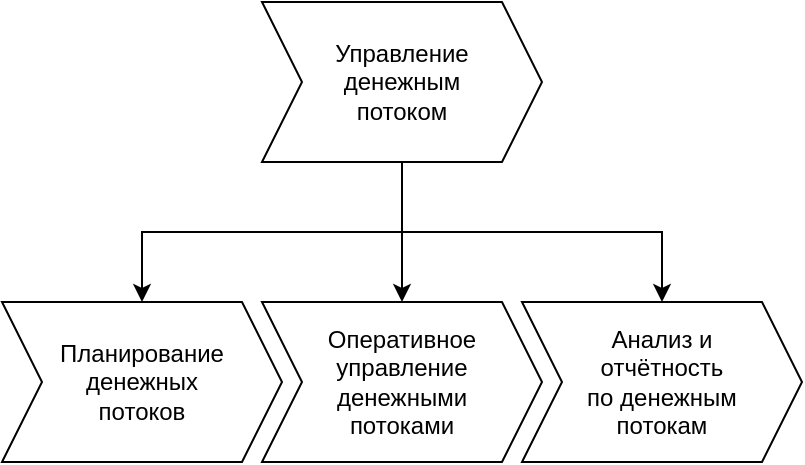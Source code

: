 <mxfile version="23.1.5" type="device" pages="4">
  <diagram id="U5NQg0pHp9Lb0m9CFwSB" name="Управление денежными потоками">
    <mxGraphModel dx="925" dy="661" grid="1" gridSize="10" guides="1" tooltips="1" connect="1" arrows="1" fold="1" page="0" pageScale="1" pageWidth="850" pageHeight="1100" math="0" shadow="0">
      <root>
        <mxCell id="0" />
        <mxCell id="1" parent="0" />
        <mxCell id="WYvx1m4azbfkMYWp8k0c-5" style="edgeStyle=orthogonalEdgeStyle;rounded=0;orthogonalLoop=1;jettySize=auto;html=1;exitX=0.5;exitY=1;exitDx=0;exitDy=0;entryX=0.5;entryY=0;entryDx=0;entryDy=0;" parent="1" source="WYvx1m4azbfkMYWp8k0c-1" target="WYvx1m4azbfkMYWp8k0c-2" edge="1">
          <mxGeometry relative="1" as="geometry" />
        </mxCell>
        <mxCell id="WYvx1m4azbfkMYWp8k0c-6" style="edgeStyle=orthogonalEdgeStyle;rounded=0;orthogonalLoop=1;jettySize=auto;html=1;exitX=0.5;exitY=1;exitDx=0;exitDy=0;entryX=0.5;entryY=0;entryDx=0;entryDy=0;" parent="1" source="WYvx1m4azbfkMYWp8k0c-1" target="WYvx1m4azbfkMYWp8k0c-3" edge="1">
          <mxGeometry relative="1" as="geometry" />
        </mxCell>
        <mxCell id="WYvx1m4azbfkMYWp8k0c-7" style="edgeStyle=orthogonalEdgeStyle;rounded=0;orthogonalLoop=1;jettySize=auto;html=1;exitX=0.5;exitY=1;exitDx=0;exitDy=0;entryX=0.5;entryY=0;entryDx=0;entryDy=0;" parent="1" source="WYvx1m4azbfkMYWp8k0c-1" target="WYvx1m4azbfkMYWp8k0c-4" edge="1">
          <mxGeometry relative="1" as="geometry" />
        </mxCell>
        <mxCell id="WYvx1m4azbfkMYWp8k0c-1" value="Управление &lt;br&gt;денежным &lt;br&gt;потоком" style="shape=step;perimeter=stepPerimeter;whiteSpace=wrap;html=1;fixedSize=1;" parent="1" vertex="1">
          <mxGeometry x="130" width="140" height="80" as="geometry" />
        </mxCell>
        <UserObject label="Планирование&lt;br&gt;денежных&lt;br&gt;потоков" link="data:page/id,kPlX3pjrRlCuvCoeR5Ol" id="WYvx1m4azbfkMYWp8k0c-2">
          <mxCell style="shape=step;perimeter=stepPerimeter;whiteSpace=wrap;html=1;fixedSize=1;" parent="1" vertex="1">
            <mxGeometry y="150" width="140" height="80" as="geometry" />
          </mxCell>
        </UserObject>
        <UserObject label="Оперативное&lt;br&gt;управление&lt;br&gt;денежными&lt;br&gt;потоками" link="data:page/id,_W0ZQQ17nRdvLO_Kqs41" id="WYvx1m4azbfkMYWp8k0c-3">
          <mxCell style="shape=step;perimeter=stepPerimeter;whiteSpace=wrap;html=1;fixedSize=1;" parent="1" vertex="1">
            <mxGeometry x="130" y="150" width="140" height="80" as="geometry" />
          </mxCell>
        </UserObject>
        <UserObject label="Анализ и&lt;br&gt;отчётность&lt;br&gt;по денежным&lt;br&gt;потокам" link="data:page/id,KGabS5OyaZ7AjOI9aqNX" id="WYvx1m4azbfkMYWp8k0c-4">
          <mxCell style="shape=step;perimeter=stepPerimeter;whiteSpace=wrap;html=1;fixedSize=1;" parent="1" vertex="1">
            <mxGeometry x="260" y="150" width="140" height="80" as="geometry" />
          </mxCell>
        </UserObject>
      </root>
    </mxGraphModel>
  </diagram>
  <diagram id="kPlX3pjrRlCuvCoeR5Ol" name="Планирование">
    <mxGraphModel dx="2121" dy="1744" grid="1" gridSize="10" guides="1" tooltips="1" connect="1" arrows="1" fold="1" page="0" pageScale="1" pageWidth="850" pageHeight="1100" math="0" shadow="0">
      <root>
        <mxCell id="0" />
        <mxCell id="1" parent="0" />
        <mxCell id="MZHuxitjf9Ifp_b7J1uV-26" style="edgeStyle=orthogonalEdgeStyle;rounded=0;orthogonalLoop=1;jettySize=auto;html=1;" edge="1" parent="1" source="g1sBTrqwbKoNGbTSE0g6-27" target="MZHuxitjf9Ifp_b7J1uV-25">
          <mxGeometry relative="1" as="geometry" />
        </mxCell>
        <mxCell id="g1sBTrqwbKoNGbTSE0g6-27" value="Потребность &lt;br&gt;в планировании денежного &lt;br&gt;потока" style="shape=hexagon;perimeter=hexagonPerimeter;whiteSpace=wrap;html=1;rounded=0;shadow=0;labelBackgroundColor=none;strokeWidth=1;fontFamily=Verdana;fontSize=12;align=center;fillColor=#ffcccc;strokeColor=#36393d;fontColor=#000000;" vertex="1" parent="1">
          <mxGeometry x="-50" y="-760" width="120" height="80" as="geometry" />
        </mxCell>
        <mxCell id="MZHuxitjf9Ifp_b7J1uV-30" style="edgeStyle=orthogonalEdgeStyle;rounded=0;orthogonalLoop=1;jettySize=auto;html=1;exitX=0.5;exitY=1;exitDx=0;exitDy=0;entryX=0.5;entryY=0;entryDx=0;entryDy=0;" edge="1" parent="1" source="MZHuxitjf9Ifp_b7J1uV-2" target="MZHuxitjf9Ifp_b7J1uV-28">
          <mxGeometry relative="1" as="geometry" />
        </mxCell>
        <mxCell id="MZHuxitjf9Ifp_b7J1uV-2" value="Анализ текущих денежных потоков" style="rounded=1;whiteSpace=wrap;html=1;shadow=0;labelBackgroundColor=none;strokeWidth=1;fontFamily=Verdana;fontSize=12;align=center;fillColor=#cdeb8b;strokeColor=#36393d;fontColor=#000000;" vertex="1" parent="1">
          <mxGeometry x="-30" y="-510" width="120" height="80" as="geometry" />
        </mxCell>
        <mxCell id="MZHuxitjf9Ifp_b7J1uV-33" style="edgeStyle=orthogonalEdgeStyle;rounded=0;orthogonalLoop=1;jettySize=auto;html=1;exitX=1;exitY=0.5;exitDx=0;exitDy=0;entryX=0;entryY=0.5;entryDx=0;entryDy=0;" edge="1" parent="1" source="MZHuxitjf9Ifp_b7J1uV-3" target="MZHuxitjf9Ifp_b7J1uV-4">
          <mxGeometry relative="1" as="geometry" />
        </mxCell>
        <mxCell id="MZHuxitjf9Ifp_b7J1uV-3" value="Прогнозирование денежных потоков" style="rounded=1;whiteSpace=wrap;html=1;shadow=0;labelBackgroundColor=none;strokeWidth=1;fontFamily=Verdana;fontSize=12;align=center;fillColor=#cdeb8b;strokeColor=#36393d;fontColor=#000000;" vertex="1" parent="1">
          <mxGeometry x="-370" y="-240" width="120" height="80" as="geometry" />
        </mxCell>
        <mxCell id="MZHuxitjf9Ifp_b7J1uV-34" style="edgeStyle=orthogonalEdgeStyle;rounded=0;orthogonalLoop=1;jettySize=auto;html=1;exitX=0.5;exitY=1;exitDx=0;exitDy=0;entryX=0.5;entryY=0;entryDx=0;entryDy=0;" edge="1" parent="1" source="MZHuxitjf9Ifp_b7J1uV-4" target="MZHuxitjf9Ifp_b7J1uV-5">
          <mxGeometry relative="1" as="geometry" />
        </mxCell>
        <mxCell id="MZHuxitjf9Ifp_b7J1uV-4" value="Определение целей планирования денежных потоков" style="rounded=1;whiteSpace=wrap;html=1;shadow=0;labelBackgroundColor=none;strokeWidth=1;fontFamily=Verdana;fontSize=12;align=center;fillColor=#cdeb8b;strokeColor=#36393d;fontColor=#000000;" vertex="1" parent="1">
          <mxGeometry x="-120" y="-240" width="120" height="80" as="geometry" />
        </mxCell>
        <mxCell id="MZHuxitjf9Ifp_b7J1uV-35" style="edgeStyle=orthogonalEdgeStyle;rounded=0;orthogonalLoop=1;jettySize=auto;html=1;exitX=-0.012;exitY=0.636;exitDx=0;exitDy=0;entryX=1;entryY=0.5;entryDx=0;entryDy=0;exitPerimeter=0;" edge="1" parent="1" source="MZHuxitjf9Ifp_b7J1uV-5" target="MZHuxitjf9Ifp_b7J1uV-6">
          <mxGeometry relative="1" as="geometry" />
        </mxCell>
        <mxCell id="MZHuxitjf9Ifp_b7J1uV-5" value="Разработка стратегии планирования денежных потоков" style="rounded=1;whiteSpace=wrap;html=1;shadow=0;labelBackgroundColor=none;strokeWidth=1;fontFamily=Verdana;fontSize=12;align=center;fillColor=#cdeb8b;strokeColor=#36393d;fontColor=#000000;" vertex="1" parent="1">
          <mxGeometry x="-120" y="-130" width="120" height="80" as="geometry" />
        </mxCell>
        <mxCell id="MZHuxitjf9Ifp_b7J1uV-36" style="edgeStyle=orthogonalEdgeStyle;rounded=0;orthogonalLoop=1;jettySize=auto;html=1;exitX=0.5;exitY=1;exitDx=0;exitDy=0;entryX=0.5;entryY=0;entryDx=0;entryDy=0;" edge="1" parent="1" source="MZHuxitjf9Ifp_b7J1uV-6" target="MZHuxitjf9Ifp_b7J1uV-7">
          <mxGeometry relative="1" as="geometry" />
        </mxCell>
        <mxCell id="MZHuxitjf9Ifp_b7J1uV-6" value="Составление плана денежных потоков" style="rounded=1;whiteSpace=wrap;html=1;shadow=0;labelBackgroundColor=none;strokeWidth=1;fontFamily=Verdana;fontSize=12;align=center;fillColor=#cdeb8b;strokeColor=#36393d;fontColor=#000000;" vertex="1" parent="1">
          <mxGeometry x="-390" y="-120" width="120" height="80" as="geometry" />
        </mxCell>
        <mxCell id="MZHuxitjf9Ifp_b7J1uV-58" style="edgeStyle=orthogonalEdgeStyle;rounded=0;orthogonalLoop=1;jettySize=auto;html=1;exitX=0;exitY=0.5;exitDx=0;exitDy=0;entryX=0.5;entryY=0;entryDx=0;entryDy=0;" edge="1" parent="1" source="MZHuxitjf9Ifp_b7J1uV-7" target="MZHuxitjf9Ifp_b7J1uV-57">
          <mxGeometry relative="1" as="geometry" />
        </mxCell>
        <mxCell id="MZHuxitjf9Ifp_b7J1uV-67" style="edgeStyle=orthogonalEdgeStyle;rounded=0;orthogonalLoop=1;jettySize=auto;html=1;exitX=0.5;exitY=1;exitDx=0;exitDy=0;entryX=0.5;entryY=0;entryDx=0;entryDy=0;" edge="1" parent="1" source="MZHuxitjf9Ifp_b7J1uV-7" target="MZHuxitjf9Ifp_b7J1uV-66">
          <mxGeometry relative="1" as="geometry" />
        </mxCell>
        <mxCell id="MZHuxitjf9Ifp_b7J1uV-7" value="Утверждение плана денежных потоков" style="rounded=1;whiteSpace=wrap;html=1;shadow=0;labelBackgroundColor=none;strokeWidth=1;fontFamily=Verdana;fontSize=12;align=center;fillColor=#cdeb8b;strokeColor=#36393d;fontColor=#000000;" vertex="1" parent="1">
          <mxGeometry x="-390" width="120" height="80" as="geometry" />
        </mxCell>
        <mxCell id="MZHuxitjf9Ifp_b7J1uV-14" value="" style="group;fontColor=default;" vertex="1" connectable="0" parent="1">
          <mxGeometry x="-390" y="330" width="140" height="90" as="geometry" />
        </mxCell>
        <mxCell id="MZHuxitjf9Ifp_b7J1uV-15" value="" style="shape=step;perimeter=stepPerimeter;whiteSpace=wrap;html=1;fixedSize=1;fontColor=default;" vertex="1" parent="MZHuxitjf9Ifp_b7J1uV-14">
          <mxGeometry x="20" y="10" width="120" height="80" as="geometry" />
        </mxCell>
        <mxCell id="MZHuxitjf9Ifp_b7J1uV-16" value="Начало реализации плана денежных потоков" style="rounded=0;whiteSpace=wrap;html=1;fontColor=default;" vertex="1" parent="MZHuxitjf9Ifp_b7J1uV-14">
          <mxGeometry width="120" height="80" as="geometry" />
        </mxCell>
        <mxCell id="MZHuxitjf9Ifp_b7J1uV-17" value="" style="group;fontColor=default;" vertex="1" connectable="0" parent="1">
          <mxGeometry x="-230" y="330" width="140" height="90" as="geometry" />
        </mxCell>
        <mxCell id="MZHuxitjf9Ifp_b7J1uV-18" value="" style="shape=step;perimeter=stepPerimeter;whiteSpace=wrap;html=1;fixedSize=1;fontColor=default;" vertex="1" parent="MZHuxitjf9Ifp_b7J1uV-17">
          <mxGeometry x="20" y="10" width="120" height="80" as="geometry" />
        </mxCell>
        <mxCell id="MZHuxitjf9Ifp_b7J1uV-19" value="Мониторинг реализации плана денежных потоков" style="rounded=0;whiteSpace=wrap;html=1;fontColor=default;" vertex="1" parent="MZHuxitjf9Ifp_b7J1uV-17">
          <mxGeometry width="120" height="80" as="geometry" />
        </mxCell>
        <mxCell id="MZHuxitjf9Ifp_b7J1uV-48" style="edgeStyle=orthogonalEdgeStyle;rounded=0;orthogonalLoop=1;jettySize=auto;html=1;exitX=0.5;exitY=1;exitDx=0;exitDy=0;entryX=1;entryY=0.5;entryDx=0;entryDy=0;" edge="1" parent="1" source="MZHuxitjf9Ifp_b7J1uV-20" target="MZHuxitjf9Ifp_b7J1uV-7">
          <mxGeometry relative="1" as="geometry" />
        </mxCell>
        <mxCell id="MZHuxitjf9Ifp_b7J1uV-20" value="Корректировка плана управления денежных потоков" style="rounded=1;whiteSpace=wrap;html=1;shadow=0;labelBackgroundColor=none;strokeWidth=1;fontFamily=Verdana;fontSize=12;align=center;fillColor=#cdeb8b;strokeColor=#36393d;fontColor=#000000;" vertex="1" parent="1">
          <mxGeometry x="99" y="-240" width="120" height="80" as="geometry" />
        </mxCell>
        <mxCell id="MZHuxitjf9Ifp_b7J1uV-54" style="edgeStyle=orthogonalEdgeStyle;rounded=0;orthogonalLoop=1;jettySize=auto;html=1;exitX=0.5;exitY=1;exitDx=0;exitDy=0;entryX=0.5;entryY=0;entryDx=0;entryDy=0;" edge="1" parent="1" source="MZHuxitjf9Ifp_b7J1uV-21" target="MZHuxitjf9Ifp_b7J1uV-22">
          <mxGeometry relative="1" as="geometry" />
        </mxCell>
        <mxCell id="MZHuxitjf9Ifp_b7J1uV-56" style="edgeStyle=orthogonalEdgeStyle;rounded=0;orthogonalLoop=1;jettySize=auto;html=1;exitX=1;exitY=0.5;exitDx=0;exitDy=0;entryX=0.5;entryY=0;entryDx=0;entryDy=0;" edge="1" parent="1" source="MZHuxitjf9Ifp_b7J1uV-21" target="MZHuxitjf9Ifp_b7J1uV-55">
          <mxGeometry relative="1" as="geometry" />
        </mxCell>
        <mxCell id="MZHuxitjf9Ifp_b7J1uV-21" value="Подготовка отчета о реализации плана управления денежных потоков" style="rounded=1;whiteSpace=wrap;html=1;shadow=0;labelBackgroundColor=none;strokeWidth=1;fontFamily=Verdana;fontSize=12;align=center;fillColor=#cdeb8b;strokeColor=#36393d;fontColor=#000000;" vertex="1" parent="1">
          <mxGeometry x="270" y="490" width="120" height="80" as="geometry" />
        </mxCell>
        <mxCell id="MZHuxitjf9Ifp_b7J1uV-22" value="Завершение планирования денежных&lt;br&gt;&amp;nbsp;потоков" style="shape=hexagon;perimeter=hexagonPerimeter;whiteSpace=wrap;html=1;rounded=0;shadow=0;labelBackgroundColor=none;strokeWidth=1;fontFamily=Verdana;fontSize=12;align=center;fillColor=#ffcccc;strokeColor=#36393d;fontColor=#000000;" vertex="1" parent="1">
          <mxGeometry x="-370" y="660" width="120" height="80" as="geometry" />
        </mxCell>
        <mxCell id="MZHuxitjf9Ifp_b7J1uV-23" value="" style="group;fontColor=default;" vertex="1" connectable="0" parent="1">
          <mxGeometry x="-50" y="-640" width="140" height="90" as="geometry" />
        </mxCell>
        <mxCell id="MZHuxitjf9Ifp_b7J1uV-24" value="" style="shape=step;perimeter=stepPerimeter;whiteSpace=wrap;html=1;fixedSize=1;fontColor=default;" vertex="1" parent="MZHuxitjf9Ifp_b7J1uV-23">
          <mxGeometry x="20" y="10" width="120" height="80" as="geometry" />
        </mxCell>
        <mxCell id="MZHuxitjf9Ifp_b7J1uV-25" value="Сбор данных о текущих денежных потоках" style="rounded=0;whiteSpace=wrap;html=1;fontColor=default;" vertex="1" parent="MZHuxitjf9Ifp_b7J1uV-23">
          <mxGeometry width="120" height="80" as="geometry" />
        </mxCell>
        <mxCell id="MZHuxitjf9Ifp_b7J1uV-27" style="edgeStyle=orthogonalEdgeStyle;rounded=0;orthogonalLoop=1;jettySize=auto;html=1;entryX=0.5;entryY=0;entryDx=0;entryDy=0;exitX=0.5;exitY=1;exitDx=0;exitDy=0;" edge="1" parent="1" source="MZHuxitjf9Ifp_b7J1uV-24" target="MZHuxitjf9Ifp_b7J1uV-2">
          <mxGeometry relative="1" as="geometry" />
        </mxCell>
        <mxCell id="MZHuxitjf9Ifp_b7J1uV-60" style="edgeStyle=orthogonalEdgeStyle;rounded=0;orthogonalLoop=1;jettySize=auto;html=1;exitX=1;exitY=0.5;exitDx=0;exitDy=0;entryX=0.5;entryY=0;entryDx=0;entryDy=0;" edge="1" parent="1" source="MZHuxitjf9Ifp_b7J1uV-28" target="MZHuxitjf9Ifp_b7J1uV-59">
          <mxGeometry relative="1" as="geometry" />
        </mxCell>
        <mxCell id="MZHuxitjf9Ifp_b7J1uV-63" style="edgeStyle=orthogonalEdgeStyle;rounded=0;orthogonalLoop=1;jettySize=auto;html=1;exitX=0;exitY=0.5;exitDx=0;exitDy=0;entryX=0.5;entryY=0;entryDx=0;entryDy=0;" edge="1" parent="1" source="MZHuxitjf9Ifp_b7J1uV-28" target="MZHuxitjf9Ifp_b7J1uV-62">
          <mxGeometry relative="1" as="geometry" />
        </mxCell>
        <mxCell id="MZHuxitjf9Ifp_b7J1uV-28" value="OR" style="ellipse;whiteSpace=wrap;html=1;rounded=1;shadow=0;labelBackgroundColor=none;strokeWidth=1;fontFamily=Verdana;fontSize=12;align=center;fillColor=#eeeeee;strokeColor=#36393d;fontColor=#000000;" vertex="1" parent="1">
          <mxGeometry x="10" y="-400" width="40" height="40" as="geometry" />
        </mxCell>
        <mxCell id="MZHuxitjf9Ifp_b7J1uV-39" style="edgeStyle=orthogonalEdgeStyle;rounded=0;orthogonalLoop=1;jettySize=auto;html=1;exitX=0.5;exitY=1;exitDx=0;exitDy=0;entryX=0.5;entryY=0;entryDx=0;entryDy=0;" edge="1" parent="1" source="MZHuxitjf9Ifp_b7J1uV-37" target="MZHuxitjf9Ifp_b7J1uV-16">
          <mxGeometry relative="1" as="geometry" />
        </mxCell>
        <mxCell id="MZHuxitjf9Ifp_b7J1uV-40" style="edgeStyle=orthogonalEdgeStyle;rounded=0;orthogonalLoop=1;jettySize=auto;html=1;exitX=0.5;exitY=1;exitDx=0;exitDy=0;entryX=0.5;entryY=0;entryDx=0;entryDy=0;" edge="1" parent="1" source="MZHuxitjf9Ifp_b7J1uV-37" target="MZHuxitjf9Ifp_b7J1uV-19">
          <mxGeometry relative="1" as="geometry" />
        </mxCell>
        <mxCell id="MZHuxitjf9Ifp_b7J1uV-37" value="OR" style="ellipse;whiteSpace=wrap;html=1;rounded=1;shadow=0;labelBackgroundColor=none;strokeWidth=1;fontFamily=Verdana;fontSize=12;align=center;fillColor=#eeeeee;strokeColor=#36393d;fontColor=#000000;" vertex="1" parent="1">
          <mxGeometry x="-350" y="220" width="40" height="40" as="geometry" />
        </mxCell>
        <mxCell id="MZHuxitjf9Ifp_b7J1uV-45" style="edgeStyle=orthogonalEdgeStyle;rounded=0;orthogonalLoop=1;jettySize=auto;html=1;exitX=1;exitY=0.5;exitDx=0;exitDy=0;entryX=0;entryY=0.5;entryDx=0;entryDy=0;" edge="1" parent="1" source="MZHuxitjf9Ifp_b7J1uV-42" target="MZHuxitjf9Ifp_b7J1uV-44">
          <mxGeometry relative="1" as="geometry" />
        </mxCell>
        <mxCell id="MZHuxitjf9Ifp_b7J1uV-42" value="Анализ отклонений от плана денежных потоков" style="rounded=1;whiteSpace=wrap;html=1;shadow=0;labelBackgroundColor=none;strokeWidth=1;fontFamily=Verdana;fontSize=12;align=center;fillColor=#cdeb8b;strokeColor=#36393d;fontColor=#000000;" vertex="1" parent="1">
          <mxGeometry x="120" y="340" width="120" height="80" as="geometry" />
        </mxCell>
        <mxCell id="MZHuxitjf9Ifp_b7J1uV-43" style="edgeStyle=orthogonalEdgeStyle;rounded=0;orthogonalLoop=1;jettySize=auto;html=1;exitX=1;exitY=0.5;exitDx=0;exitDy=0;entryX=0;entryY=0.5;entryDx=0;entryDy=0;" edge="1" parent="1" source="MZHuxitjf9Ifp_b7J1uV-18" target="MZHuxitjf9Ifp_b7J1uV-42">
          <mxGeometry relative="1" as="geometry" />
        </mxCell>
        <mxCell id="MZHuxitjf9Ifp_b7J1uV-47" style="edgeStyle=orthogonalEdgeStyle;rounded=0;orthogonalLoop=1;jettySize=auto;html=1;exitX=0.5;exitY=1;exitDx=0;exitDy=0;entryX=0.5;entryY=0;entryDx=0;entryDy=0;" edge="1" parent="1" source="MZHuxitjf9Ifp_b7J1uV-44" target="MZHuxitjf9Ifp_b7J1uV-21">
          <mxGeometry relative="1" as="geometry" />
        </mxCell>
        <mxCell id="MZHuxitjf9Ifp_b7J1uV-65" style="edgeStyle=orthogonalEdgeStyle;rounded=0;orthogonalLoop=1;jettySize=auto;html=1;exitX=1;exitY=0.5;exitDx=0;exitDy=0;entryX=1;entryY=0.5;entryDx=0;entryDy=0;" edge="1" parent="1" source="MZHuxitjf9Ifp_b7J1uV-44" target="MZHuxitjf9Ifp_b7J1uV-20">
          <mxGeometry relative="1" as="geometry" />
        </mxCell>
        <mxCell id="MZHuxitjf9Ifp_b7J1uV-44" value="OR" style="ellipse;whiteSpace=wrap;html=1;rounded=1;shadow=0;labelBackgroundColor=none;strokeWidth=1;fontFamily=Verdana;fontSize=12;align=center;fillColor=#eeeeee;strokeColor=#36393d;fontColor=#000000;" vertex="1" parent="1">
          <mxGeometry x="310" y="360" width="40" height="40" as="geometry" />
        </mxCell>
        <mxCell id="MZHuxitjf9Ifp_b7J1uV-53" style="edgeStyle=orthogonalEdgeStyle;rounded=0;orthogonalLoop=1;jettySize=auto;html=1;exitX=0.5;exitY=1;exitDx=0;exitDy=0;entryX=0.5;entryY=0;entryDx=0;entryDy=0;" edge="1" parent="1" source="MZHuxitjf9Ifp_b7J1uV-15" target="MZHuxitjf9Ifp_b7J1uV-22">
          <mxGeometry relative="1" as="geometry" />
        </mxCell>
        <mxCell id="MZHuxitjf9Ifp_b7J1uV-55" value="Отчёт о реализации плана управления денежных потоков" style="shape=document;whiteSpace=wrap;html=1;boundedLbl=1;fillColor=#cce5ff;strokeColor=#36393d;fontColor=#000000;" vertex="1" parent="1">
          <mxGeometry x="380" y="590" width="120" height="80" as="geometry" />
        </mxCell>
        <mxCell id="MZHuxitjf9Ifp_b7J1uV-57" value="План управления денежными потоками" style="shape=document;whiteSpace=wrap;html=1;boundedLbl=1;fillColor=#cce5ff;strokeColor=#36393d;fontColor=#000000;" vertex="1" parent="1">
          <mxGeometry x="-550" y="150" width="120" height="80" as="geometry" />
        </mxCell>
        <mxCell id="MZHuxitjf9Ifp_b7J1uV-61" style="edgeStyle=orthogonalEdgeStyle;rounded=0;orthogonalLoop=1;jettySize=auto;html=1;exitX=0.5;exitY=1;exitDx=0;exitDy=0;entryX=0.5;entryY=0;entryDx=0;entryDy=0;" edge="1" parent="1" source="MZHuxitjf9Ifp_b7J1uV-59" target="MZHuxitjf9Ifp_b7J1uV-20">
          <mxGeometry relative="1" as="geometry" />
        </mxCell>
        <mxCell id="MZHuxitjf9Ifp_b7J1uV-59" value="План управления денежными потоками существует" style="shape=hexagon;perimeter=hexagonPerimeter;whiteSpace=wrap;html=1;rounded=0;shadow=0;labelBackgroundColor=none;strokeWidth=1;fontFamily=Verdana;fontSize=12;align=center;fillColor=#ffcccc;strokeColor=#36393d;fontColor=#000000;" vertex="1" parent="1">
          <mxGeometry x="100" y="-360" width="120" height="80" as="geometry" />
        </mxCell>
        <mxCell id="MZHuxitjf9Ifp_b7J1uV-64" style="edgeStyle=orthogonalEdgeStyle;rounded=0;orthogonalLoop=1;jettySize=auto;html=1;exitX=0.5;exitY=1;exitDx=0;exitDy=0;entryX=0.5;entryY=0;entryDx=0;entryDy=0;" edge="1" parent="1" source="MZHuxitjf9Ifp_b7J1uV-62" target="MZHuxitjf9Ifp_b7J1uV-3">
          <mxGeometry relative="1" as="geometry" />
        </mxCell>
        <mxCell id="MZHuxitjf9Ifp_b7J1uV-62" value="Необходимость создания плана управления денежными потоками" style="shape=hexagon;perimeter=hexagonPerimeter;whiteSpace=wrap;html=1;rounded=0;shadow=0;labelBackgroundColor=none;strokeWidth=1;fontFamily=Verdana;fontSize=12;align=center;fillColor=#ffcccc;strokeColor=#36393d;fontColor=#000000;" vertex="1" parent="1">
          <mxGeometry x="-370" y="-360" width="120" height="80" as="geometry" />
        </mxCell>
        <mxCell id="MZHuxitjf9Ifp_b7J1uV-68" style="edgeStyle=orthogonalEdgeStyle;rounded=0;orthogonalLoop=1;jettySize=auto;html=1;exitX=0.5;exitY=1;exitDx=0;exitDy=0;entryX=0.5;entryY=0;entryDx=0;entryDy=0;" edge="1" parent="1" source="MZHuxitjf9Ifp_b7J1uV-66" target="MZHuxitjf9Ifp_b7J1uV-37">
          <mxGeometry relative="1" as="geometry" />
        </mxCell>
        <mxCell id="MZHuxitjf9Ifp_b7J1uV-70" style="edgeStyle=orthogonalEdgeStyle;rounded=0;orthogonalLoop=1;jettySize=auto;html=1;exitX=1;exitY=0.5;exitDx=0;exitDy=0;entryX=0.5;entryY=0;entryDx=0;entryDy=0;" edge="1" parent="1" source="MZHuxitjf9Ifp_b7J1uV-66" target="MZHuxitjf9Ifp_b7J1uV-69">
          <mxGeometry relative="1" as="geometry" />
        </mxCell>
        <mxCell id="MZHuxitjf9Ifp_b7J1uV-66" value="Разработка стратегии управления рисками" style="rounded=1;whiteSpace=wrap;html=1;shadow=0;labelBackgroundColor=none;strokeWidth=1;fontFamily=Verdana;fontSize=12;align=center;fillColor=#cdeb8b;strokeColor=#36393d;fontColor=#000000;" vertex="1" parent="1">
          <mxGeometry x="-390" y="110" width="120" height="80" as="geometry" />
        </mxCell>
        <mxCell id="MZHuxitjf9Ifp_b7J1uV-69" value="Отчёт о рисках" style="shape=document;whiteSpace=wrap;html=1;boundedLbl=1;fillColor=#cce5ff;strokeColor=#36393d;fontColor=#000000;" vertex="1" parent="1">
          <mxGeometry x="-70" y="230" width="120" height="80" as="geometry" />
        </mxCell>
        <mxCell id="b4YXR4SizC19YszyfWb6-2" style="edgeStyle=orthogonalEdgeStyle;rounded=0;orthogonalLoop=1;jettySize=auto;html=1;exitX=0;exitY=0.5;exitDx=0;exitDy=0;entryX=1;entryY=0.5;entryDx=0;entryDy=0;" edge="1" parent="1" source="b4YXR4SizC19YszyfWb6-1" target="MZHuxitjf9Ifp_b7J1uV-2">
          <mxGeometry relative="1" as="geometry" />
        </mxCell>
        <mxCell id="b4YXR4SizC19YszyfWb6-1" value="Команда аналитиков" style="ellipse;whiteSpace=wrap;html=1;fillColor=#ffff88;strokeColor=#36393d;fontColor=#000000;" vertex="1" parent="1">
          <mxGeometry x="150" y="-510" width="120" height="80" as="geometry" />
        </mxCell>
        <mxCell id="b4YXR4SizC19YszyfWb6-4" style="edgeStyle=orthogonalEdgeStyle;rounded=0;orthogonalLoop=1;jettySize=auto;html=1;exitX=1;exitY=0.5;exitDx=0;exitDy=0;entryX=0;entryY=0.5;entryDx=0;entryDy=0;" edge="1" parent="1" source="b4YXR4SizC19YszyfWb6-3" target="MZHuxitjf9Ifp_b7J1uV-3">
          <mxGeometry relative="1" as="geometry" />
        </mxCell>
        <mxCell id="b4YXR4SizC19YszyfWb6-3" value="Команда аналитиков" style="ellipse;whiteSpace=wrap;html=1;fillColor=#ffff88;strokeColor=#36393d;fontColor=#000000;" vertex="1" parent="1">
          <mxGeometry x="-600" y="-240" width="120" height="80" as="geometry" />
        </mxCell>
        <mxCell id="b4YXR4SizC19YszyfWb6-6" style="edgeStyle=orthogonalEdgeStyle;rounded=0;orthogonalLoop=1;jettySize=auto;html=1;exitX=0.5;exitY=1;exitDx=0;exitDy=0;entryX=0.5;entryY=0;entryDx=0;entryDy=0;" edge="1" parent="1" source="b4YXR4SizC19YszyfWb6-5" target="MZHuxitjf9Ifp_b7J1uV-4">
          <mxGeometry relative="1" as="geometry" />
        </mxCell>
        <mxCell id="b4YXR4SizC19YszyfWb6-5" value="Финансовый директор" style="rounded=0;whiteSpace=wrap;html=1;fillColor=#ffff88;strokeColor=#36393d;fontColor=#000000;" vertex="1" parent="1">
          <mxGeometry x="-120" y="-350" width="120" height="80" as="geometry" />
        </mxCell>
        <mxCell id="b4YXR4SizC19YszyfWb6-8" style="edgeStyle=orthogonalEdgeStyle;rounded=0;orthogonalLoop=1;jettySize=auto;html=1;exitX=1;exitY=0.5;exitDx=0;exitDy=0;entryX=0;entryY=0.5;entryDx=0;entryDy=0;" edge="1" parent="1" source="b4YXR4SizC19YszyfWb6-7" target="MZHuxitjf9Ifp_b7J1uV-6">
          <mxGeometry relative="1" as="geometry" />
        </mxCell>
        <mxCell id="b4YXR4SizC19YszyfWb6-9" style="edgeStyle=orthogonalEdgeStyle;rounded=0;orthogonalLoop=1;jettySize=auto;html=1;exitX=1;exitY=0.5;exitDx=0;exitDy=0;entryX=0;entryY=0.25;entryDx=0;entryDy=0;" edge="1" parent="1" source="b4YXR4SizC19YszyfWb6-7" target="MZHuxitjf9Ifp_b7J1uV-5">
          <mxGeometry relative="1" as="geometry">
            <Array as="points">
              <mxPoint x="-540" y="-140" />
              <mxPoint x="-120" y="-140" />
            </Array>
          </mxGeometry>
        </mxCell>
        <mxCell id="b4YXR4SizC19YszyfWb6-7" value="Менеджер по финансовому планированию" style="rounded=0;whiteSpace=wrap;html=1;fillColor=#ffff88;strokeColor=#36393d;fontColor=#000000;" vertex="1" parent="1">
          <mxGeometry x="-660" y="-130" width="120" height="80" as="geometry" />
        </mxCell>
        <mxCell id="b4YXR4SizC19YszyfWb6-11" style="edgeStyle=orthogonalEdgeStyle;rounded=0;orthogonalLoop=1;jettySize=auto;html=1;entryX=1;entryY=0.25;entryDx=0;entryDy=0;" edge="1" parent="1" source="b4YXR4SizC19YszyfWb6-10" target="MZHuxitjf9Ifp_b7J1uV-20">
          <mxGeometry relative="1" as="geometry" />
        </mxCell>
        <mxCell id="b4YXR4SizC19YszyfWb6-10" value="Менеджер по финансовому планированию" style="rounded=0;whiteSpace=wrap;html=1;fillColor=#ffff88;strokeColor=#36393d;fontColor=#000000;" vertex="1" parent="1">
          <mxGeometry x="310" y="-340" width="120" height="80" as="geometry" />
        </mxCell>
        <mxCell id="b4YXR4SizC19YszyfWb6-13" style="edgeStyle=orthogonalEdgeStyle;rounded=0;orthogonalLoop=1;jettySize=auto;html=1;exitX=1;exitY=0.5;exitDx=0;exitDy=0;entryX=0;entryY=0.25;entryDx=0;entryDy=0;" edge="1" parent="1" source="b4YXR4SizC19YszyfWb6-12" target="MZHuxitjf9Ifp_b7J1uV-7">
          <mxGeometry relative="1" as="geometry" />
        </mxCell>
        <mxCell id="b4YXR4SizC19YszyfWb6-12" value="Финансовый директор" style="rounded=0;whiteSpace=wrap;html=1;fillColor=#ffff88;strokeColor=#36393d;fontColor=#000000;" vertex="1" parent="1">
          <mxGeometry x="-740" y="20" width="120" height="80" as="geometry" />
        </mxCell>
        <mxCell id="b4YXR4SizC19YszyfWb6-15" style="edgeStyle=orthogonalEdgeStyle;rounded=0;orthogonalLoop=1;jettySize=auto;html=1;exitX=0;exitY=0.5;exitDx=0;exitDy=0;entryX=1;entryY=0.25;entryDx=0;entryDy=0;" edge="1" parent="1" source="b4YXR4SizC19YszyfWb6-14" target="MZHuxitjf9Ifp_b7J1uV-66">
          <mxGeometry relative="1" as="geometry" />
        </mxCell>
        <mxCell id="b4YXR4SizC19YszyfWb6-14" value="Менеджер по управлению рисками" style="rounded=0;whiteSpace=wrap;html=1;fillColor=#ffff88;strokeColor=#36393d;fontColor=#000000;" vertex="1" parent="1">
          <mxGeometry x="50" y="80" width="120" height="80" as="geometry" />
        </mxCell>
        <mxCell id="b4YXR4SizC19YszyfWb6-17" style="edgeStyle=orthogonalEdgeStyle;rounded=0;orthogonalLoop=1;jettySize=auto;html=1;exitX=0.5;exitY=1;exitDx=0;exitDy=0;entryX=0.5;entryY=0;entryDx=0;entryDy=0;" edge="1" parent="1" source="b4YXR4SizC19YszyfWb6-16" target="MZHuxitjf9Ifp_b7J1uV-42">
          <mxGeometry relative="1" as="geometry" />
        </mxCell>
        <mxCell id="b4YXR4SizC19YszyfWb6-16" value="команда аналитиков" style="ellipse;whiteSpace=wrap;html=1;fillColor=#ffff88;strokeColor=#36393d;fontColor=#000000;" vertex="1" parent="1">
          <mxGeometry x="150" y="210" width="120" height="80" as="geometry" />
        </mxCell>
        <mxCell id="b4YXR4SizC19YszyfWb6-19" style="edgeStyle=orthogonalEdgeStyle;rounded=0;orthogonalLoop=1;jettySize=auto;html=1;exitX=1;exitY=0.5;exitDx=0;exitDy=0;entryX=0;entryY=0.5;entryDx=0;entryDy=0;" edge="1" parent="1" source="b4YXR4SizC19YszyfWb6-18" target="MZHuxitjf9Ifp_b7J1uV-21">
          <mxGeometry relative="1" as="geometry" />
        </mxCell>
        <mxCell id="b4YXR4SizC19YszyfWb6-18" value="Менеджер по финансовому планированию" style="rounded=0;whiteSpace=wrap;html=1;fillColor=#ffff88;strokeColor=#36393d;fontColor=#000000;" vertex="1" parent="1">
          <mxGeometry x="70" y="490" width="120" height="80" as="geometry" />
        </mxCell>
      </root>
    </mxGraphModel>
  </diagram>
  <diagram id="_W0ZQQ17nRdvLO_Kqs41" name="Оперативное управление">
    <mxGraphModel dx="2033" dy="1281" grid="1" gridSize="10" guides="1" tooltips="1" connect="1" arrows="1" fold="1" page="0" pageScale="1" pageWidth="850" pageHeight="1100" math="0" shadow="0">
      <root>
        <mxCell id="0" />
        <mxCell id="1" parent="0" />
        <mxCell id="puShdfuc8JuwCyDi59Hq-22" style="edgeStyle=orthogonalEdgeStyle;rounded=0;orthogonalLoop=1;jettySize=auto;html=1;exitX=0.5;exitY=1;exitDx=0;exitDy=0;entryX=0.5;entryY=0;entryDx=0;entryDy=0;" edge="1" parent="1" source="puShdfuc8JuwCyDi59Hq-1" target="puShdfuc8JuwCyDi59Hq-2">
          <mxGeometry relative="1" as="geometry" />
        </mxCell>
        <mxCell id="puShdfuc8JuwCyDi59Hq-1" value="Поступление денежных &lt;br&gt;средств" style="shape=hexagon;perimeter=hexagonPerimeter;whiteSpace=wrap;html=1;rounded=0;shadow=0;labelBackgroundColor=none;strokeWidth=1;fontFamily=Verdana;fontSize=12;align=center;fillColor=#ffcccc;strokeColor=#36393d;fontColor=#000000;" vertex="1" parent="1">
          <mxGeometry x="-130" y="-280" width="120" height="80" as="geometry" />
        </mxCell>
        <mxCell id="puShdfuc8JuwCyDi59Hq-23" style="edgeStyle=orthogonalEdgeStyle;rounded=0;orthogonalLoop=1;jettySize=auto;html=1;exitX=0.5;exitY=1;exitDx=0;exitDy=0;entryX=0.5;entryY=0;entryDx=0;entryDy=0;" edge="1" parent="1" source="puShdfuc8JuwCyDi59Hq-2" target="puShdfuc8JuwCyDi59Hq-3">
          <mxGeometry relative="1" as="geometry" />
        </mxCell>
        <mxCell id="puShdfuc8JuwCyDi59Hq-2" value="Регистрация денежных &lt;br&gt;средств" style="rounded=1;whiteSpace=wrap;html=1;shadow=0;labelBackgroundColor=none;strokeWidth=1;fontFamily=Verdana;fontSize=12;align=center;fillColor=#cdeb8b;strokeColor=#36393d;fontColor=#000000;" vertex="1" parent="1">
          <mxGeometry x="-130" y="-170" width="120" height="80" as="geometry" />
        </mxCell>
        <mxCell id="6WXHteFibOSGYxA2aJZ7-3" style="edgeStyle=orthogonalEdgeStyle;rounded=0;orthogonalLoop=1;jettySize=auto;html=1;exitX=0.5;exitY=1;exitDx=0;exitDy=0;entryX=0.5;entryY=0;entryDx=0;entryDy=0;" edge="1" parent="1" source="puShdfuc8JuwCyDi59Hq-3" target="6WXHteFibOSGYxA2aJZ7-2">
          <mxGeometry relative="1" as="geometry" />
        </mxCell>
        <mxCell id="puShdfuc8JuwCyDi59Hq-3" value="Проверка соответствия поступивших денежных средств плану" style="rounded=1;whiteSpace=wrap;html=1;shadow=0;labelBackgroundColor=none;strokeWidth=1;fontFamily=Verdana;fontSize=12;align=center;fillColor=#cdeb8b;strokeColor=#36393d;fontColor=#000000;" vertex="1" parent="1">
          <mxGeometry x="-130" y="-30" width="120" height="80" as="geometry" />
        </mxCell>
        <mxCell id="6WXHteFibOSGYxA2aJZ7-6" style="edgeStyle=orthogonalEdgeStyle;rounded=0;orthogonalLoop=1;jettySize=auto;html=1;exitX=0.5;exitY=1;exitDx=0;exitDy=0;entryX=0.5;entryY=0;entryDx=0;entryDy=0;" edge="1" parent="1" source="puShdfuc8JuwCyDi59Hq-4" target="puShdfuc8JuwCyDi59Hq-5">
          <mxGeometry relative="1" as="geometry" />
        </mxCell>
        <mxCell id="puShdfuc8JuwCyDi59Hq-4" value="Распределение денежных средств по направлениям" style="rounded=1;whiteSpace=wrap;html=1;shadow=0;labelBackgroundColor=none;strokeWidth=1;fontFamily=Verdana;fontSize=12;align=center;fillColor=#cdeb8b;strokeColor=#36393d;fontColor=#000000;" vertex="1" parent="1">
          <mxGeometry x="-270" y="170" width="120" height="80" as="geometry" />
        </mxCell>
        <mxCell id="6WXHteFibOSGYxA2aJZ7-7" style="edgeStyle=orthogonalEdgeStyle;rounded=0;orthogonalLoop=1;jettySize=auto;html=1;exitX=0.5;exitY=1;exitDx=0;exitDy=0;entryX=0.5;entryY=0;entryDx=0;entryDy=0;" edge="1" parent="1" source="puShdfuc8JuwCyDi59Hq-5" target="puShdfuc8JuwCyDi59Hq-6">
          <mxGeometry relative="1" as="geometry" />
        </mxCell>
        <mxCell id="puShdfuc8JuwCyDi59Hq-5" value="Формирование заявок на выделение денежных средств" style="rounded=1;whiteSpace=wrap;html=1;shadow=0;labelBackgroundColor=none;strokeWidth=1;fontFamily=Verdana;fontSize=12;align=center;fillColor=#cdeb8b;strokeColor=#36393d;fontColor=#000000;" vertex="1" parent="1">
          <mxGeometry x="-270" y="280" width="120" height="80" as="geometry" />
        </mxCell>
        <mxCell id="6WXHteFibOSGYxA2aJZ7-11" style="edgeStyle=orthogonalEdgeStyle;rounded=0;orthogonalLoop=1;jettySize=auto;html=1;exitX=0.5;exitY=1;exitDx=0;exitDy=0;entryX=0.5;entryY=0;entryDx=0;entryDy=0;" edge="1" parent="1" source="puShdfuc8JuwCyDi59Hq-6" target="puShdfuc8JuwCyDi59Hq-7">
          <mxGeometry relative="1" as="geometry" />
        </mxCell>
        <mxCell id="6WXHteFibOSGYxA2aJZ7-27" style="edgeStyle=orthogonalEdgeStyle;rounded=0;orthogonalLoop=1;jettySize=auto;html=1;exitX=0;exitY=0.5;exitDx=0;exitDy=0;entryX=1;entryY=0.5;entryDx=0;entryDy=0;" edge="1" parent="1" source="puShdfuc8JuwCyDi59Hq-6" target="6WXHteFibOSGYxA2aJZ7-8">
          <mxGeometry relative="1" as="geometry" />
        </mxCell>
        <mxCell id="puShdfuc8JuwCyDi59Hq-6" value="Утверждение заявок на выделение денежных средств" style="rounded=1;whiteSpace=wrap;html=1;shadow=0;labelBackgroundColor=none;strokeWidth=1;fontFamily=Verdana;fontSize=12;align=center;fillColor=#cdeb8b;strokeColor=#36393d;fontColor=#000000;" vertex="1" parent="1">
          <mxGeometry x="-270" y="400" width="120" height="80" as="geometry" />
        </mxCell>
        <mxCell id="6WXHteFibOSGYxA2aJZ7-13" style="edgeStyle=orthogonalEdgeStyle;rounded=0;orthogonalLoop=1;jettySize=auto;html=1;exitX=0.5;exitY=1;exitDx=0;exitDy=0;entryX=0.5;entryY=0;entryDx=0;entryDy=0;" edge="1" parent="1" source="puShdfuc8JuwCyDi59Hq-8" target="puShdfuc8JuwCyDi59Hq-11">
          <mxGeometry relative="1" as="geometry" />
        </mxCell>
        <mxCell id="puShdfuc8JuwCyDi59Hq-8" value="Контроль целевого использования денежных средств" style="rounded=1;whiteSpace=wrap;html=1;shadow=0;labelBackgroundColor=none;strokeWidth=1;fontFamily=Verdana;fontSize=12;align=center;fillColor=#cdeb8b;strokeColor=#36393d;fontColor=#000000;" vertex="1" parent="1">
          <mxGeometry x="-270" y="640" width="120" height="80" as="geometry" />
        </mxCell>
        <mxCell id="puShdfuc8JuwCyDi59Hq-9" value="" style="group;fontColor=default;" vertex="1" connectable="0" parent="1">
          <mxGeometry x="-270" y="750" width="140" height="90" as="geometry" />
        </mxCell>
        <mxCell id="puShdfuc8JuwCyDi59Hq-10" value="" style="shape=step;perimeter=stepPerimeter;whiteSpace=wrap;html=1;fixedSize=1;fontColor=default;" vertex="1" parent="puShdfuc8JuwCyDi59Hq-9">
          <mxGeometry x="20" y="10" width="120" height="80" as="geometry" />
        </mxCell>
        <mxCell id="puShdfuc8JuwCyDi59Hq-11" value="Отчетность по использованию денежных средств" style="rounded=0;whiteSpace=wrap;html=1;fontColor=default;" vertex="1" parent="puShdfuc8JuwCyDi59Hq-9">
          <mxGeometry width="120" height="80" as="geometry" />
        </mxCell>
        <mxCell id="puShdfuc8JuwCyDi59Hq-12" value="Списание денежных &lt;br&gt;средств" style="shape=hexagon;perimeter=hexagonPerimeter;whiteSpace=wrap;html=1;rounded=0;shadow=0;labelBackgroundColor=none;strokeWidth=1;fontFamily=Verdana;fontSize=12;align=center;fillColor=#ffcccc;strokeColor=#36393d;fontColor=#000000;" vertex="1" parent="1">
          <mxGeometry x="-250" y="1030" width="120" height="80" as="geometry" />
        </mxCell>
        <mxCell id="6WXHteFibOSGYxA2aJZ7-20" style="edgeStyle=orthogonalEdgeStyle;rounded=0;orthogonalLoop=1;jettySize=auto;html=1;exitX=0.5;exitY=1;exitDx=0;exitDy=0;entryX=0.5;entryY=0;entryDx=0;entryDy=0;" edge="1" parent="1" source="puShdfuc8JuwCyDi59Hq-13" target="6WXHteFibOSGYxA2aJZ7-19">
          <mxGeometry relative="1" as="geometry" />
        </mxCell>
        <mxCell id="6WXHteFibOSGYxA2aJZ7-21" style="edgeStyle=orthogonalEdgeStyle;rounded=0;orthogonalLoop=1;jettySize=auto;html=1;exitX=1;exitY=0.5;exitDx=0;exitDy=0;entryX=0.5;entryY=0;entryDx=0;entryDy=0;" edge="1" parent="1" source="puShdfuc8JuwCyDi59Hq-13" target="puShdfuc8JuwCyDi59Hq-16">
          <mxGeometry relative="1" as="geometry" />
        </mxCell>
        <mxCell id="puShdfuc8JuwCyDi59Hq-13" value="Регистрация списания денежных средств" style="rounded=1;whiteSpace=wrap;html=1;shadow=0;labelBackgroundColor=none;strokeWidth=1;fontFamily=Verdana;fontSize=12;align=center;fillColor=#cdeb8b;strokeColor=#36393d;fontColor=#000000;" vertex="1" parent="1">
          <mxGeometry x="180" y="660" width="120" height="80" as="geometry" />
        </mxCell>
        <mxCell id="puShdfuc8JuwCyDi59Hq-14" value="" style="group;fontColor=default;" vertex="1" connectable="0" parent="1">
          <mxGeometry x="90" y="360" width="140" height="90" as="geometry" />
        </mxCell>
        <mxCell id="puShdfuc8JuwCyDi59Hq-15" value="" style="shape=step;perimeter=stepPerimeter;whiteSpace=wrap;html=1;fixedSize=1;fontColor=default;" vertex="1" parent="puShdfuc8JuwCyDi59Hq-14">
          <mxGeometry x="20" y="10" width="120" height="80" as="geometry" />
        </mxCell>
        <mxCell id="puShdfuc8JuwCyDi59Hq-16" value="Анализ причин списания денежных средств" style="rounded=0;whiteSpace=wrap;html=1;fontColor=default;" vertex="1" parent="puShdfuc8JuwCyDi59Hq-14">
          <mxGeometry width="120" height="80" as="geometry" />
        </mxCell>
        <mxCell id="puShdfuc8JuwCyDi59Hq-17" value="" style="group;fontColor=default;" vertex="1" connectable="0" parent="1">
          <mxGeometry x="40" y="170" width="140" height="90" as="geometry" />
        </mxCell>
        <mxCell id="puShdfuc8JuwCyDi59Hq-18" value="" style="shape=step;perimeter=stepPerimeter;whiteSpace=wrap;html=1;fixedSize=1;fontColor=default;" vertex="1" parent="puShdfuc8JuwCyDi59Hq-17">
          <mxGeometry x="20" y="10" width="120" height="80" as="geometry" />
        </mxCell>
        <mxCell id="puShdfuc8JuwCyDi59Hq-19" value="Корректировка плана денежных потоков" style="rounded=0;whiteSpace=wrap;html=1;fontColor=default;" vertex="1" parent="puShdfuc8JuwCyDi59Hq-17">
          <mxGeometry width="120" height="80" as="geometry" />
        </mxCell>
        <mxCell id="6WXHteFibOSGYxA2aJZ7-30" style="edgeStyle=orthogonalEdgeStyle;rounded=0;orthogonalLoop=1;jettySize=auto;html=1;exitX=0.5;exitY=1;exitDx=0;exitDy=0;entryX=0.5;entryY=0;entryDx=0;entryDy=0;" edge="1" parent="1" source="puShdfuc8JuwCyDi59Hq-20" target="6WXHteFibOSGYxA2aJZ7-28">
          <mxGeometry relative="1" as="geometry" />
        </mxCell>
        <mxCell id="puShdfuc8JuwCyDi59Hq-20" value="Мониторинг текущих денежных потоков" style="rounded=1;whiteSpace=wrap;html=1;shadow=0;labelBackgroundColor=none;strokeWidth=1;fontFamily=Verdana;fontSize=12;align=center;fillColor=#cdeb8b;strokeColor=#36393d;fontColor=#000000;" vertex="1" parent="1">
          <mxGeometry x="-20" y="530" width="120" height="80" as="geometry" />
        </mxCell>
        <mxCell id="6WXHteFibOSGYxA2aJZ7-32" style="edgeStyle=orthogonalEdgeStyle;rounded=0;orthogonalLoop=1;jettySize=auto;html=1;exitX=0.5;exitY=1;exitDx=0;exitDy=0;entryX=1;entryY=0.5;entryDx=0;entryDy=0;" edge="1" parent="1" source="puShdfuc8JuwCyDi59Hq-21" target="puShdfuc8JuwCyDi59Hq-3">
          <mxGeometry relative="1" as="geometry">
            <Array as="points">
              <mxPoint x="40" y="960" />
              <mxPoint x="490" y="960" />
              <mxPoint x="490" y="10" />
            </Array>
          </mxGeometry>
        </mxCell>
        <mxCell id="puShdfuc8JuwCyDi59Hq-21" value="Корректировка текущих денежных потоков" style="rounded=1;whiteSpace=wrap;html=1;shadow=0;labelBackgroundColor=none;strokeWidth=1;fontFamily=Verdana;fontSize=12;align=center;fillColor=#cdeb8b;strokeColor=#36393d;fontColor=#000000;" vertex="1" parent="1">
          <mxGeometry x="-20" y="860" width="120" height="80" as="geometry" />
        </mxCell>
        <mxCell id="6WXHteFibOSGYxA2aJZ7-1" style="edgeStyle=orthogonalEdgeStyle;rounded=0;orthogonalLoop=1;jettySize=auto;html=1;exitX=1;exitY=0.5;exitDx=0;exitDy=0;entryX=0;entryY=0.5;entryDx=0;entryDy=0;" edge="1" parent="1" source="puShdfuc8JuwCyDi59Hq-24" target="puShdfuc8JuwCyDi59Hq-3">
          <mxGeometry relative="1" as="geometry" />
        </mxCell>
        <mxCell id="puShdfuc8JuwCyDi59Hq-24" value="План управления денежными потоками" style="shape=document;whiteSpace=wrap;html=1;boundedLbl=1;fillColor=#cce5ff;strokeColor=#36393d;fontColor=#000000;" vertex="1" parent="1">
          <mxGeometry x="-310" y="-170" width="120" height="80" as="geometry" />
        </mxCell>
        <mxCell id="6WXHteFibOSGYxA2aJZ7-4" style="edgeStyle=orthogonalEdgeStyle;rounded=0;orthogonalLoop=1;jettySize=auto;html=1;exitX=0.5;exitY=1;exitDx=0;exitDy=0;entryX=0.5;entryY=0;entryDx=0;entryDy=0;" edge="1" parent="1" source="6WXHteFibOSGYxA2aJZ7-2" target="puShdfuc8JuwCyDi59Hq-4">
          <mxGeometry relative="1" as="geometry" />
        </mxCell>
        <mxCell id="6WXHteFibOSGYxA2aJZ7-5" style="edgeStyle=orthogonalEdgeStyle;rounded=0;orthogonalLoop=1;jettySize=auto;html=1;exitX=0.5;exitY=1;exitDx=0;exitDy=0;entryX=0.5;entryY=0;entryDx=0;entryDy=0;" edge="1" parent="1" source="6WXHteFibOSGYxA2aJZ7-2" target="puShdfuc8JuwCyDi59Hq-19">
          <mxGeometry relative="1" as="geometry" />
        </mxCell>
        <mxCell id="6WXHteFibOSGYxA2aJZ7-2" value="OR" style="ellipse;whiteSpace=wrap;html=1;rounded=1;shadow=0;labelBackgroundColor=none;strokeWidth=1;fontFamily=Verdana;fontSize=12;align=center;fillColor=#eeeeee;strokeColor=#36393d;fontColor=#000000;" vertex="1" parent="1">
          <mxGeometry x="-90" y="90" width="40" height="40" as="geometry" />
        </mxCell>
        <mxCell id="6WXHteFibOSGYxA2aJZ7-8" value="Отчёт о выделенных средствах" style="shape=document;whiteSpace=wrap;html=1;boundedLbl=1;fillColor=#cce5ff;strokeColor=#36393d;fontColor=#000000;" vertex="1" parent="1">
          <mxGeometry x="-490" y="440" width="120" height="80" as="geometry" />
        </mxCell>
        <mxCell id="6WXHteFibOSGYxA2aJZ7-12" style="edgeStyle=orthogonalEdgeStyle;rounded=0;orthogonalLoop=1;jettySize=auto;html=1;exitX=0.5;exitY=1;exitDx=0;exitDy=0;entryX=0.5;entryY=0;entryDx=0;entryDy=0;" edge="1" parent="1" source="puShdfuc8JuwCyDi59Hq-7" target="puShdfuc8JuwCyDi59Hq-8">
          <mxGeometry relative="1" as="geometry" />
        </mxCell>
        <mxCell id="puShdfuc8JuwCyDi59Hq-7" value="Выделение денежных средств" style="rounded=1;whiteSpace=wrap;html=1;shadow=0;labelBackgroundColor=none;strokeWidth=1;fontFamily=Verdana;fontSize=12;align=center;fillColor=#cdeb8b;strokeColor=#36393d;fontColor=#000000;" vertex="1" parent="1">
          <mxGeometry x="-270" y="520" width="120" height="80" as="geometry" />
        </mxCell>
        <mxCell id="6WXHteFibOSGYxA2aJZ7-16" style="edgeStyle=orthogonalEdgeStyle;rounded=0;orthogonalLoop=1;jettySize=auto;html=1;exitX=0.5;exitY=1;exitDx=0;exitDy=0;entryX=0.5;entryY=0;entryDx=0;entryDy=0;" edge="1" parent="1" source="6WXHteFibOSGYxA2aJZ7-14" target="puShdfuc8JuwCyDi59Hq-12">
          <mxGeometry relative="1" as="geometry" />
        </mxCell>
        <mxCell id="6WXHteFibOSGYxA2aJZ7-17" style="edgeStyle=orthogonalEdgeStyle;rounded=0;orthogonalLoop=1;jettySize=auto;html=1;exitX=0.5;exitY=1;exitDx=0;exitDy=0;entryX=0.5;entryY=0;entryDx=0;entryDy=0;" edge="1" parent="1" source="6WXHteFibOSGYxA2aJZ7-14" target="puShdfuc8JuwCyDi59Hq-20">
          <mxGeometry relative="1" as="geometry" />
        </mxCell>
        <mxCell id="6WXHteFibOSGYxA2aJZ7-14" value="OR" style="ellipse;whiteSpace=wrap;html=1;rounded=1;shadow=0;labelBackgroundColor=none;strokeWidth=1;fontFamily=Verdana;fontSize=12;align=center;fillColor=#eeeeee;strokeColor=#36393d;fontColor=#000000;" vertex="1" parent="1">
          <mxGeometry x="-210" y="910" width="40" height="40" as="geometry" />
        </mxCell>
        <mxCell id="6WXHteFibOSGYxA2aJZ7-15" style="edgeStyle=orthogonalEdgeStyle;rounded=0;orthogonalLoop=1;jettySize=auto;html=1;exitX=0.5;exitY=1;exitDx=0;exitDy=0;entryX=0.5;entryY=0;entryDx=0;entryDy=0;" edge="1" parent="1" source="puShdfuc8JuwCyDi59Hq-10" target="6WXHteFibOSGYxA2aJZ7-14">
          <mxGeometry relative="1" as="geometry" />
        </mxCell>
        <mxCell id="6WXHteFibOSGYxA2aJZ7-19" value="Отчёт о списанных средствах" style="shape=document;whiteSpace=wrap;html=1;boundedLbl=1;fillColor=#cce5ff;strokeColor=#36393d;fontColor=#000000;" vertex="1" parent="1">
          <mxGeometry x="180" y="860" width="120" height="80" as="geometry" />
        </mxCell>
        <mxCell id="6WXHteFibOSGYxA2aJZ7-23" style="edgeStyle=orthogonalEdgeStyle;rounded=0;orthogonalLoop=1;jettySize=auto;html=1;exitX=0.5;exitY=1;exitDx=0;exitDy=0;entryX=0;entryY=0.5;entryDx=0;entryDy=0;" edge="1" parent="1" source="puShdfuc8JuwCyDi59Hq-15" target="puShdfuc8JuwCyDi59Hq-19">
          <mxGeometry relative="1" as="geometry" />
        </mxCell>
        <mxCell id="6WXHteFibOSGYxA2aJZ7-25" style="edgeStyle=orthogonalEdgeStyle;rounded=0;orthogonalLoop=1;jettySize=auto;html=1;exitX=1;exitY=0.5;exitDx=0;exitDy=0;entryX=1;entryY=0.5;entryDx=0;entryDy=0;" edge="1" parent="1" source="puShdfuc8JuwCyDi59Hq-18" target="puShdfuc8JuwCyDi59Hq-3">
          <mxGeometry relative="1" as="geometry" />
        </mxCell>
        <mxCell id="6WXHteFibOSGYxA2aJZ7-29" style="edgeStyle=orthogonalEdgeStyle;rounded=0;orthogonalLoop=1;jettySize=auto;html=1;exitX=0.5;exitY=1;exitDx=0;exitDy=0;entryX=0.5;entryY=0;entryDx=0;entryDy=0;" edge="1" parent="1" source="6WXHteFibOSGYxA2aJZ7-28" target="puShdfuc8JuwCyDi59Hq-21">
          <mxGeometry relative="1" as="geometry" />
        </mxCell>
        <mxCell id="6WXHteFibOSGYxA2aJZ7-31" style="edgeStyle=orthogonalEdgeStyle;rounded=0;orthogonalLoop=1;jettySize=auto;html=1;exitX=1;exitY=0.5;exitDx=0;exitDy=0;entryX=0;entryY=0.5;entryDx=0;entryDy=0;" edge="1" parent="1" source="6WXHteFibOSGYxA2aJZ7-28" target="puShdfuc8JuwCyDi59Hq-13">
          <mxGeometry relative="1" as="geometry" />
        </mxCell>
        <mxCell id="6WXHteFibOSGYxA2aJZ7-28" value="OR" style="ellipse;whiteSpace=wrap;html=1;rounded=1;shadow=0;labelBackgroundColor=none;strokeWidth=1;fontFamily=Verdana;fontSize=12;align=center;fillColor=#eeeeee;strokeColor=#36393d;fontColor=#000000;" vertex="1" parent="1">
          <mxGeometry x="20" y="680" width="40" height="40" as="geometry" />
        </mxCell>
        <mxCell id="vqT70ZoaDRN9p9dvOkQL-2" style="edgeStyle=orthogonalEdgeStyle;rounded=0;orthogonalLoop=1;jettySize=auto;html=1;exitX=0;exitY=0.5;exitDx=0;exitDy=0;entryX=1;entryY=0.5;entryDx=0;entryDy=0;" edge="1" parent="1" source="vqT70ZoaDRN9p9dvOkQL-1" target="puShdfuc8JuwCyDi59Hq-2">
          <mxGeometry relative="1" as="geometry" />
        </mxCell>
        <mxCell id="vqT70ZoaDRN9p9dvOkQL-1" value="Управляющий денежными средствами" style="rounded=0;whiteSpace=wrap;html=1;fillColor=#ffff88;strokeColor=#36393d;fontColor=#000000;" vertex="1" parent="1">
          <mxGeometry x="140" y="-170" width="120" height="80" as="geometry" />
        </mxCell>
        <mxCell id="vqT70ZoaDRN9p9dvOkQL-4" style="edgeStyle=orthogonalEdgeStyle;rounded=0;orthogonalLoop=1;jettySize=auto;html=1;exitX=1;exitY=0.5;exitDx=0;exitDy=0;entryX=0;entryY=0.75;entryDx=0;entryDy=0;" edge="1" parent="1" source="vqT70ZoaDRN9p9dvOkQL-3" target="puShdfuc8JuwCyDi59Hq-3">
          <mxGeometry relative="1" as="geometry" />
        </mxCell>
        <mxCell id="vqT70ZoaDRN9p9dvOkQL-5" style="edgeStyle=orthogonalEdgeStyle;rounded=0;orthogonalLoop=1;jettySize=auto;html=1;exitX=1;exitY=0.5;exitDx=0;exitDy=0;entryX=0;entryY=0.25;entryDx=0;entryDy=0;" edge="1" parent="1" source="vqT70ZoaDRN9p9dvOkQL-3" target="puShdfuc8JuwCyDi59Hq-4">
          <mxGeometry relative="1" as="geometry" />
        </mxCell>
        <mxCell id="vqT70ZoaDRN9p9dvOkQL-3" value="Команда аналитиков" style="ellipse;whiteSpace=wrap;html=1;fillColor=#ffff88;strokeColor=#36393d;fontColor=#000000;" vertex="1" parent="1">
          <mxGeometry x="-460" y="-10" width="120" height="80" as="geometry" />
        </mxCell>
        <mxCell id="vqT70ZoaDRN9p9dvOkQL-6" style="edgeStyle=orthogonalEdgeStyle;rounded=0;orthogonalLoop=1;jettySize=auto;html=1;exitX=1;exitY=0.5;exitDx=0;exitDy=0;entryX=0.002;entryY=0.4;entryDx=0;entryDy=0;entryPerimeter=0;" edge="1" parent="1" source="vqT70ZoaDRN9p9dvOkQL-3" target="puShdfuc8JuwCyDi59Hq-5">
          <mxGeometry relative="1" as="geometry" />
        </mxCell>
        <mxCell id="vqT70ZoaDRN9p9dvOkQL-11" style="edgeStyle=orthogonalEdgeStyle;rounded=0;orthogonalLoop=1;jettySize=auto;html=1;exitX=1;exitY=0.5;exitDx=0;exitDy=0;entryX=0;entryY=0.5;entryDx=0;entryDy=0;" edge="1" parent="1" source="vqT70ZoaDRN9p9dvOkQL-7" target="puShdfuc8JuwCyDi59Hq-8">
          <mxGeometry relative="1" as="geometry" />
        </mxCell>
        <mxCell id="vqT70ZoaDRN9p9dvOkQL-7" value="Управляющий денежными средствами" style="rounded=0;whiteSpace=wrap;html=1;fillColor=#ffff88;strokeColor=#36393d;fontColor=#000000;" vertex="1" parent="1">
          <mxGeometry x="-570" y="590" width="120" height="80" as="geometry" />
        </mxCell>
        <mxCell id="vqT70ZoaDRN9p9dvOkQL-8" style="edgeStyle=orthogonalEdgeStyle;rounded=0;orthogonalLoop=1;jettySize=auto;html=1;exitX=1;exitY=0.5;exitDx=0;exitDy=0;entryX=0.019;entryY=0.394;entryDx=0;entryDy=0;entryPerimeter=0;" edge="1" parent="1" source="vqT70ZoaDRN9p9dvOkQL-7" target="puShdfuc8JuwCyDi59Hq-7">
          <mxGeometry relative="1" as="geometry" />
        </mxCell>
        <mxCell id="vqT70ZoaDRN9p9dvOkQL-10" style="edgeStyle=orthogonalEdgeStyle;rounded=0;orthogonalLoop=1;jettySize=auto;html=1;exitX=1;exitY=0.5;exitDx=0;exitDy=0;entryX=0;entryY=0.25;entryDx=0;entryDy=0;" edge="1" parent="1" source="vqT70ZoaDRN9p9dvOkQL-9" target="puShdfuc8JuwCyDi59Hq-6">
          <mxGeometry relative="1" as="geometry" />
        </mxCell>
        <mxCell id="vqT70ZoaDRN9p9dvOkQL-9" value="Финансовый директор" style="ellipse;whiteSpace=wrap;html=1;fillColor=#ffff88;strokeColor=#36393d;fontColor=#000000;" vertex="1" parent="1">
          <mxGeometry x="-550" y="280" width="120" height="80" as="geometry" />
        </mxCell>
        <mxCell id="vqT70ZoaDRN9p9dvOkQL-13" style="edgeStyle=orthogonalEdgeStyle;rounded=0;orthogonalLoop=1;jettySize=auto;html=1;exitX=0;exitY=0.5;exitDx=0;exitDy=0;entryX=1;entryY=0.5;entryDx=0;entryDy=0;" edge="1" parent="1" source="vqT70ZoaDRN9p9dvOkQL-12" target="puShdfuc8JuwCyDi59Hq-20">
          <mxGeometry relative="1" as="geometry" />
        </mxCell>
        <mxCell id="vqT70ZoaDRN9p9dvOkQL-12" value="Команда аналитиков" style="ellipse;whiteSpace=wrap;html=1;fillColor=#ffff88;strokeColor=#36393d;fontColor=#000000;" vertex="1" parent="1">
          <mxGeometry x="150" y="530" width="120" height="80" as="geometry" />
        </mxCell>
        <mxCell id="vqT70ZoaDRN9p9dvOkQL-15" style="edgeStyle=orthogonalEdgeStyle;rounded=0;orthogonalLoop=1;jettySize=auto;html=1;entryX=0.75;entryY=1;entryDx=0;entryDy=0;" edge="1" parent="1" source="vqT70ZoaDRN9p9dvOkQL-14" target="puShdfuc8JuwCyDi59Hq-13">
          <mxGeometry relative="1" as="geometry" />
        </mxCell>
        <mxCell id="vqT70ZoaDRN9p9dvOkQL-14" value="Управляющий денежными средствами" style="rounded=0;whiteSpace=wrap;html=1;fillColor=#ffff88;strokeColor=#36393d;fontColor=#000000;" vertex="1" parent="1">
          <mxGeometry x="340" y="740" width="120" height="80" as="geometry" />
        </mxCell>
        <mxCell id="vqT70ZoaDRN9p9dvOkQL-17" style="edgeStyle=orthogonalEdgeStyle;rounded=0;orthogonalLoop=1;jettySize=auto;html=1;exitX=0.5;exitY=0;exitDx=0;exitDy=0;entryX=0.25;entryY=1;entryDx=0;entryDy=0;" edge="1" parent="1" source="vqT70ZoaDRN9p9dvOkQL-16" target="puShdfuc8JuwCyDi59Hq-21">
          <mxGeometry relative="1" as="geometry" />
        </mxCell>
        <mxCell id="vqT70ZoaDRN9p9dvOkQL-16" value="Команда аналитиков" style="ellipse;whiteSpace=wrap;html=1;fillColor=#ffff88;strokeColor=#36393d;fontColor=#000000;" vertex="1" parent="1">
          <mxGeometry x="-20" y="1000" width="120" height="80" as="geometry" />
        </mxCell>
      </root>
    </mxGraphModel>
  </diagram>
  <diagram id="KGabS5OyaZ7AjOI9aqNX" name="Анализ и отчётность">
    <mxGraphModel dx="1488" dy="1178" grid="1" gridSize="10" guides="1" tooltips="1" connect="1" arrows="1" fold="1" page="0" pageScale="1" pageWidth="850" pageHeight="1100" math="0" shadow="0">
      <root>
        <mxCell id="0" />
        <mxCell id="1" parent="0" />
        <mxCell id="oMqqLiCwYnrRgrpq31LA-1" style="edgeStyle=orthogonalEdgeStyle;rounded=0;orthogonalLoop=1;jettySize=auto;html=1;exitX=0.5;exitY=1;exitDx=0;exitDy=0;entryX=0.5;entryY=0;entryDx=0;entryDy=0;" edge="1" parent="1" source="M-_MhlpQsG-NuO1yhNfZ-1" target="M-_MhlpQsG-NuO1yhNfZ-24">
          <mxGeometry relative="1" as="geometry" />
        </mxCell>
        <mxCell id="M-_MhlpQsG-NuO1yhNfZ-1" value="Необходимость в анализе денежных потоков" style="shape=hexagon;perimeter=hexagonPerimeter;whiteSpace=wrap;html=1;rounded=0;shadow=0;labelBackgroundColor=none;strokeWidth=1;fontFamily=Verdana;fontSize=12;align=center;fillColor=#ffcccc;strokeColor=#36393d;fontColor=#000000;" vertex="1" parent="1">
          <mxGeometry x="-150" y="-260" width="120" height="80" as="geometry" />
        </mxCell>
        <mxCell id="oMqqLiCwYnrRgrpq31LA-3" style="edgeStyle=orthogonalEdgeStyle;rounded=0;orthogonalLoop=1;jettySize=auto;html=1;exitX=0.5;exitY=1;exitDx=0;exitDy=0;entryX=0.5;entryY=0;entryDx=0;entryDy=0;" edge="1" parent="1" source="M-_MhlpQsG-NuO1yhNfZ-3" target="M-_MhlpQsG-NuO1yhNfZ-4">
          <mxGeometry relative="1" as="geometry" />
        </mxCell>
        <mxCell id="M-_MhlpQsG-NuO1yhNfZ-3" value="Валидация данных о денежных потоках" style="rounded=1;whiteSpace=wrap;html=1;shadow=0;labelBackgroundColor=none;strokeWidth=1;fontFamily=Verdana;fontSize=12;align=center;fillColor=#cdeb8b;strokeColor=#36393d;fontColor=#000000;" vertex="1" parent="1">
          <mxGeometry x="70" y="-130" width="120" height="80" as="geometry" />
        </mxCell>
        <mxCell id="oMqqLiCwYnrRgrpq31LA-4" style="edgeStyle=orthogonalEdgeStyle;rounded=0;orthogonalLoop=1;jettySize=auto;html=1;exitX=0.5;exitY=1;exitDx=0;exitDy=0;entryX=0.5;entryY=0;entryDx=0;entryDy=0;" edge="1" parent="1" source="M-_MhlpQsG-NuO1yhNfZ-4" target="M-_MhlpQsG-NuO1yhNfZ-5">
          <mxGeometry relative="1" as="geometry" />
        </mxCell>
        <mxCell id="M-_MhlpQsG-NuO1yhNfZ-4" value="Анализ тенденций денежных потоков" style="rounded=1;whiteSpace=wrap;html=1;shadow=0;labelBackgroundColor=none;strokeWidth=1;fontFamily=Verdana;fontSize=12;align=center;fillColor=#cdeb8b;strokeColor=#36393d;fontColor=#000000;" vertex="1" parent="1">
          <mxGeometry x="260" y="-135" width="120" height="80" as="geometry" />
        </mxCell>
        <mxCell id="oMqqLiCwYnrRgrpq31LA-5" style="edgeStyle=orthogonalEdgeStyle;rounded=0;orthogonalLoop=1;jettySize=auto;html=1;exitX=0.5;exitY=1;exitDx=0;exitDy=0;entryX=0.5;entryY=0;entryDx=0;entryDy=0;" edge="1" parent="1" source="M-_MhlpQsG-NuO1yhNfZ-5" target="M-_MhlpQsG-NuO1yhNfZ-10">
          <mxGeometry relative="1" as="geometry" />
        </mxCell>
        <mxCell id="M-_MhlpQsG-NuO1yhNfZ-5" value="Сравнительный анализ фактических и плановых денежных потоков" style="rounded=1;whiteSpace=wrap;html=1;shadow=0;labelBackgroundColor=none;strokeWidth=1;fontFamily=Verdana;fontSize=12;align=center;fillColor=#cdeb8b;strokeColor=#36393d;fontColor=#000000;" vertex="1" parent="1">
          <mxGeometry x="-190" y="30" width="120" height="80" as="geometry" />
        </mxCell>
        <mxCell id="M-_MhlpQsG-NuO1yhNfZ-8" style="edgeStyle=orthogonalEdgeStyle;rounded=0;orthogonalLoop=1;jettySize=auto;html=1;exitX=1;exitY=0.5;exitDx=0;exitDy=0;" edge="1" parent="1" source="M-_MhlpQsG-NuO1yhNfZ-6" target="M-_MhlpQsG-NuO1yhNfZ-5">
          <mxGeometry relative="1" as="geometry" />
        </mxCell>
        <mxCell id="M-_MhlpQsG-NuO1yhNfZ-6" value="План управления денежными потоками" style="shape=document;whiteSpace=wrap;html=1;boundedLbl=1;fillColor=#cce5ff;strokeColor=#36393d;fontColor=#000000;" vertex="1" parent="1">
          <mxGeometry x="-390" y="-40" width="120" height="80" as="geometry" />
        </mxCell>
        <mxCell id="M-_MhlpQsG-NuO1yhNfZ-9" style="edgeStyle=orthogonalEdgeStyle;rounded=0;orthogonalLoop=1;jettySize=auto;html=1;exitX=1;exitY=0.5;exitDx=0;exitDy=0;entryX=0;entryY=0.5;entryDx=0;entryDy=0;" edge="1" parent="1" source="M-_MhlpQsG-NuO1yhNfZ-7" target="M-_MhlpQsG-NuO1yhNfZ-5">
          <mxGeometry relative="1" as="geometry" />
        </mxCell>
        <mxCell id="M-_MhlpQsG-NuO1yhNfZ-7" value="Отчёты о выделенных и списанных средствах" style="shape=document;whiteSpace=wrap;html=1;boundedLbl=1;fillColor=#cce5ff;strokeColor=#36393d;fontColor=#000000;" vertex="1" parent="1">
          <mxGeometry x="-390" y="100" width="120" height="80" as="geometry" />
        </mxCell>
        <mxCell id="oMqqLiCwYnrRgrpq31LA-6" style="edgeStyle=orthogonalEdgeStyle;rounded=0;orthogonalLoop=1;jettySize=auto;html=1;exitX=0.5;exitY=1;exitDx=0;exitDy=0;entryX=0.5;entryY=0;entryDx=0;entryDy=0;" edge="1" parent="1" source="M-_MhlpQsG-NuO1yhNfZ-10" target="M-_MhlpQsG-NuO1yhNfZ-11">
          <mxGeometry relative="1" as="geometry" />
        </mxCell>
        <mxCell id="M-_MhlpQsG-NuO1yhNfZ-10" value="Идентификация отклонений денежных потоков" style="rounded=1;whiteSpace=wrap;html=1;shadow=0;labelBackgroundColor=none;strokeWidth=1;fontFamily=Verdana;fontSize=12;align=center;fillColor=#cdeb8b;strokeColor=#36393d;fontColor=#000000;" vertex="1" parent="1">
          <mxGeometry x="70" y="30" width="120" height="80" as="geometry" />
        </mxCell>
        <mxCell id="oMqqLiCwYnrRgrpq31LA-7" style="edgeStyle=orthogonalEdgeStyle;rounded=0;orthogonalLoop=1;jettySize=auto;html=1;exitX=0.5;exitY=1;exitDx=0;exitDy=0;entryX=0.5;entryY=0;entryDx=0;entryDy=0;" edge="1" parent="1" source="M-_MhlpQsG-NuO1yhNfZ-11" target="M-_MhlpQsG-NuO1yhNfZ-12">
          <mxGeometry relative="1" as="geometry" />
        </mxCell>
        <mxCell id="M-_MhlpQsG-NuO1yhNfZ-11" value="Анализ причин отклонений денежных потоков" style="rounded=1;whiteSpace=wrap;html=1;shadow=0;labelBackgroundColor=none;strokeWidth=1;fontFamily=Verdana;fontSize=12;align=center;fillColor=#cdeb8b;strokeColor=#36393d;fontColor=#000000;" vertex="1" parent="1">
          <mxGeometry x="260" y="30" width="120" height="80" as="geometry" />
        </mxCell>
        <mxCell id="oMqqLiCwYnrRgrpq31LA-8" style="edgeStyle=orthogonalEdgeStyle;rounded=0;orthogonalLoop=1;jettySize=auto;html=1;exitX=0.5;exitY=1;exitDx=0;exitDy=0;entryX=0.5;entryY=0;entryDx=0;entryDy=0;" edge="1" parent="1" source="M-_MhlpQsG-NuO1yhNfZ-12" target="M-_MhlpQsG-NuO1yhNfZ-13">
          <mxGeometry relative="1" as="geometry" />
        </mxCell>
        <mxCell id="M-_MhlpQsG-NuO1yhNfZ-12" value="Разработка рекомендаций по корректировке денежных потоков" style="rounded=1;whiteSpace=wrap;html=1;shadow=0;labelBackgroundColor=none;strokeWidth=1;fontFamily=Verdana;fontSize=12;align=center;fillColor=#cdeb8b;strokeColor=#36393d;fontColor=#000000;" vertex="1" parent="1">
          <mxGeometry x="-190" y="220" width="120" height="80" as="geometry" />
        </mxCell>
        <mxCell id="oMqqLiCwYnrRgrpq31LA-9" style="edgeStyle=orthogonalEdgeStyle;rounded=0;orthogonalLoop=1;jettySize=auto;html=1;exitX=0.5;exitY=1;exitDx=0;exitDy=0;entryX=0.5;entryY=0;entryDx=0;entryDy=0;" edge="1" parent="1" source="M-_MhlpQsG-NuO1yhNfZ-13" target="M-_MhlpQsG-NuO1yhNfZ-14">
          <mxGeometry relative="1" as="geometry" />
        </mxCell>
        <mxCell id="M-_MhlpQsG-NuO1yhNfZ-13" value="Подготовка отчетов о денежных потоках" style="rounded=1;whiteSpace=wrap;html=1;shadow=0;labelBackgroundColor=none;strokeWidth=1;fontFamily=Verdana;fontSize=12;align=center;fillColor=#cdeb8b;strokeColor=#36393d;fontColor=#000000;" vertex="1" parent="1">
          <mxGeometry x="70" y="220" width="120" height="80" as="geometry" />
        </mxCell>
        <mxCell id="oMqqLiCwYnrRgrpq31LA-11" style="edgeStyle=orthogonalEdgeStyle;rounded=0;orthogonalLoop=1;jettySize=auto;html=1;exitX=1;exitY=0.5;exitDx=0;exitDy=0;entryX=0.5;entryY=0;entryDx=0;entryDy=0;" edge="1" parent="1" source="M-_MhlpQsG-NuO1yhNfZ-14" target="oMqqLiCwYnrRgrpq31LA-10">
          <mxGeometry relative="1" as="geometry" />
        </mxCell>
        <mxCell id="oMqqLiCwYnrRgrpq31LA-12" style="edgeStyle=orthogonalEdgeStyle;rounded=0;orthogonalLoop=1;jettySize=auto;html=1;exitX=0.5;exitY=1;exitDx=0;exitDy=0;entryX=0.5;entryY=0;entryDx=0;entryDy=0;" edge="1" parent="1" source="M-_MhlpQsG-NuO1yhNfZ-14" target="M-_MhlpQsG-NuO1yhNfZ-15">
          <mxGeometry relative="1" as="geometry" />
        </mxCell>
        <mxCell id="M-_MhlpQsG-NuO1yhNfZ-14" value="Утверждение отчетов о денежных потоках" style="rounded=1;whiteSpace=wrap;html=1;shadow=0;labelBackgroundColor=none;strokeWidth=1;fontFamily=Verdana;fontSize=12;align=center;fillColor=#cdeb8b;strokeColor=#36393d;fontColor=#000000;" vertex="1" parent="1">
          <mxGeometry x="260" y="220" width="120" height="80" as="geometry" />
        </mxCell>
        <mxCell id="oMqqLiCwYnrRgrpq31LA-13" style="edgeStyle=orthogonalEdgeStyle;rounded=0;orthogonalLoop=1;jettySize=auto;html=1;exitX=0.5;exitY=1;exitDx=0;exitDy=0;entryX=0.5;entryY=0;entryDx=0;entryDy=0;" edge="1" parent="1" source="M-_MhlpQsG-NuO1yhNfZ-15" target="M-_MhlpQsG-NuO1yhNfZ-16">
          <mxGeometry relative="1" as="geometry" />
        </mxCell>
        <mxCell id="M-_MhlpQsG-NuO1yhNfZ-15" value="Необходимость в представлении отчетов о денежных потоках" style="shape=hexagon;perimeter=hexagonPerimeter;whiteSpace=wrap;html=1;rounded=0;shadow=0;labelBackgroundColor=none;strokeWidth=1;fontFamily=Verdana;fontSize=12;align=center;fillColor=#ffcccc;strokeColor=#36393d;fontColor=#000000;" vertex="1" parent="1">
          <mxGeometry x="-190" y="380" width="120" height="80" as="geometry" />
        </mxCell>
        <mxCell id="oMqqLiCwYnrRgrpq31LA-14" style="edgeStyle=orthogonalEdgeStyle;rounded=0;orthogonalLoop=1;jettySize=auto;html=1;exitX=0.5;exitY=1;exitDx=0;exitDy=0;entryX=0.5;entryY=0;entryDx=0;entryDy=0;" edge="1" parent="1" source="M-_MhlpQsG-NuO1yhNfZ-16" target="M-_MhlpQsG-NuO1yhNfZ-17">
          <mxGeometry relative="1" as="geometry" />
        </mxCell>
        <mxCell id="M-_MhlpQsG-NuO1yhNfZ-16" value="Представление отчетов о денежных потоках заинтересованным лицам" style="rounded=1;whiteSpace=wrap;html=1;shadow=0;labelBackgroundColor=none;strokeWidth=1;fontFamily=Verdana;fontSize=12;align=center;fillColor=#cdeb8b;strokeColor=#36393d;fontColor=#000000;" vertex="1" parent="1">
          <mxGeometry x="70" y="380" width="120" height="80" as="geometry" />
        </mxCell>
        <mxCell id="oMqqLiCwYnrRgrpq31LA-16" style="edgeStyle=orthogonalEdgeStyle;rounded=0;orthogonalLoop=1;jettySize=auto;html=1;exitX=0.5;exitY=1;exitDx=0;exitDy=0;entryX=0.5;entryY=0;entryDx=0;entryDy=0;" edge="1" parent="1" source="M-_MhlpQsG-NuO1yhNfZ-17" target="oMqqLiCwYnrRgrpq31LA-15">
          <mxGeometry relative="1" as="geometry" />
        </mxCell>
        <mxCell id="M-_MhlpQsG-NuO1yhNfZ-17" value="Анализ обратной связи заинтересованных лиц" style="rounded=1;whiteSpace=wrap;html=1;shadow=0;labelBackgroundColor=none;strokeWidth=1;fontFamily=Verdana;fontSize=12;align=center;fillColor=#cdeb8b;strokeColor=#36393d;fontColor=#000000;" vertex="1" parent="1">
          <mxGeometry x="260" y="390" width="120" height="80" as="geometry" />
        </mxCell>
        <mxCell id="oMqqLiCwYnrRgrpq31LA-19" style="edgeStyle=orthogonalEdgeStyle;rounded=0;orthogonalLoop=1;jettySize=auto;html=1;exitX=0.5;exitY=1;exitDx=0;exitDy=0;entryX=0;entryY=0.5;entryDx=0;entryDy=0;" edge="1" parent="1" source="M-_MhlpQsG-NuO1yhNfZ-18" target="M-_MhlpQsG-NuO1yhNfZ-12">
          <mxGeometry relative="1" as="geometry" />
        </mxCell>
        <mxCell id="M-_MhlpQsG-NuO1yhNfZ-18" value="Внесение изменений в отчеты о денежных потоках" style="rounded=1;whiteSpace=wrap;html=1;shadow=0;labelBackgroundColor=none;strokeWidth=1;fontFamily=Verdana;fontSize=12;align=center;fillColor=#cdeb8b;strokeColor=#36393d;fontColor=#000000;" vertex="1" parent="1">
          <mxGeometry x="-190" y="680" width="120" height="80" as="geometry" />
        </mxCell>
        <mxCell id="M-_MhlpQsG-NuO1yhNfZ-21" style="edgeStyle=orthogonalEdgeStyle;rounded=0;orthogonalLoop=1;jettySize=auto;html=1;exitX=1;exitY=0.5;exitDx=0;exitDy=0;entryX=0.5;entryY=0;entryDx=0;entryDy=0;" edge="1" parent="1" source="M-_MhlpQsG-NuO1yhNfZ-19" target="M-_MhlpQsG-NuO1yhNfZ-20">
          <mxGeometry relative="1" as="geometry" />
        </mxCell>
        <mxCell id="oMqqLiCwYnrRgrpq31LA-21" style="edgeStyle=orthogonalEdgeStyle;rounded=0;orthogonalLoop=1;jettySize=auto;html=1;exitX=0.5;exitY=1;exitDx=0;exitDy=0;entryX=0.5;entryY=0;entryDx=0;entryDy=0;" edge="1" parent="1" source="M-_MhlpQsG-NuO1yhNfZ-19" target="oMqqLiCwYnrRgrpq31LA-20">
          <mxGeometry relative="1" as="geometry" />
        </mxCell>
        <mxCell id="M-_MhlpQsG-NuO1yhNfZ-19" value="Архивирование отчетов о денежных потоках" style="rounded=1;whiteSpace=wrap;html=1;shadow=0;labelBackgroundColor=none;strokeWidth=1;fontFamily=Verdana;fontSize=12;align=center;fillColor=#cdeb8b;strokeColor=#36393d;fontColor=#000000;" vertex="1" parent="1">
          <mxGeometry x="70" y="540" width="120" height="80" as="geometry" />
        </mxCell>
        <mxCell id="M-_MhlpQsG-NuO1yhNfZ-20" value="Архив отчётов об анализе денежных потоках" style="shape=document;whiteSpace=wrap;html=1;boundedLbl=1;fillColor=#cce5ff;strokeColor=#36393d;fontColor=#000000;" vertex="1" parent="1">
          <mxGeometry x="260" y="550" width="120" height="80" as="geometry" />
        </mxCell>
        <mxCell id="M-_MhlpQsG-NuO1yhNfZ-22" value="" style="group;fontColor=default;" vertex="1" connectable="0" parent="1">
          <mxGeometry x="-150" y="-140" width="140" height="90" as="geometry" />
        </mxCell>
        <mxCell id="M-_MhlpQsG-NuO1yhNfZ-23" value="" style="shape=step;perimeter=stepPerimeter;whiteSpace=wrap;html=1;fixedSize=1;fontColor=default;" vertex="1" parent="M-_MhlpQsG-NuO1yhNfZ-22">
          <mxGeometry x="20" y="10" width="120" height="80" as="geometry" />
        </mxCell>
        <mxCell id="M-_MhlpQsG-NuO1yhNfZ-24" value="Сбор данных о денежных потоках" style="rounded=0;whiteSpace=wrap;html=1;fontColor=default;" vertex="1" parent="M-_MhlpQsG-NuO1yhNfZ-22">
          <mxGeometry width="120" height="80" as="geometry" />
        </mxCell>
        <mxCell id="oMqqLiCwYnrRgrpq31LA-2" style="edgeStyle=orthogonalEdgeStyle;rounded=0;orthogonalLoop=1;jettySize=auto;html=1;exitX=0.5;exitY=1;exitDx=0;exitDy=0;entryX=0.5;entryY=0;entryDx=0;entryDy=0;" edge="1" parent="1" source="M-_MhlpQsG-NuO1yhNfZ-23" target="M-_MhlpQsG-NuO1yhNfZ-3">
          <mxGeometry relative="1" as="geometry" />
        </mxCell>
        <mxCell id="oMqqLiCwYnrRgrpq31LA-10" value="Отчёты об анализе денежных потоков" style="shape=document;whiteSpace=wrap;html=1;boundedLbl=1;fillColor=#cce5ff;strokeColor=#36393d;fontColor=#000000;" vertex="1" parent="1">
          <mxGeometry x="450" y="300" width="120" height="80" as="geometry" />
        </mxCell>
        <mxCell id="oMqqLiCwYnrRgrpq31LA-17" style="edgeStyle=orthogonalEdgeStyle;rounded=0;orthogonalLoop=1;jettySize=auto;html=1;exitX=0.5;exitY=1;exitDx=0;exitDy=0;entryX=0.5;entryY=0;entryDx=0;entryDy=0;" edge="1" parent="1" source="oMqqLiCwYnrRgrpq31LA-15" target="M-_MhlpQsG-NuO1yhNfZ-18">
          <mxGeometry relative="1" as="geometry" />
        </mxCell>
        <mxCell id="oMqqLiCwYnrRgrpq31LA-18" style="edgeStyle=orthogonalEdgeStyle;rounded=0;orthogonalLoop=1;jettySize=auto;html=1;exitX=0.5;exitY=1;exitDx=0;exitDy=0;entryX=0.5;entryY=0;entryDx=0;entryDy=0;" edge="1" parent="1" source="oMqqLiCwYnrRgrpq31LA-15" target="M-_MhlpQsG-NuO1yhNfZ-19">
          <mxGeometry relative="1" as="geometry" />
        </mxCell>
        <mxCell id="oMqqLiCwYnrRgrpq31LA-15" value="XOR" style="ellipse;whiteSpace=wrap;html=1;rounded=1;shadow=0;labelBackgroundColor=none;strokeWidth=1;fontFamily=Verdana;fontSize=12;align=center;fillColor=#eeeeee;strokeColor=#36393d;fontColor=#000000;" vertex="1" parent="1">
          <mxGeometry x="-150" y="540" width="40" height="40" as="geometry" />
        </mxCell>
        <mxCell id="oMqqLiCwYnrRgrpq31LA-20" value="ЗАвершение анализа денежных &lt;br&gt;потоков" style="shape=hexagon;perimeter=hexagonPerimeter;whiteSpace=wrap;html=1;rounded=0;shadow=0;labelBackgroundColor=none;strokeWidth=1;fontFamily=Verdana;fontSize=12;align=center;fillColor=#ffcccc;strokeColor=#36393d;fontColor=#000000;" vertex="1" parent="1">
          <mxGeometry x="70" y="690" width="120" height="80" as="geometry" />
        </mxCell>
        <mxCell id="o9g7a-msIbpSUNMCQY6n-1" value="Команда аналитиков&amp;nbsp;" style="ellipse;whiteSpace=wrap;html=1;fillColor=#ffff88;strokeColor=#36393d;fontColor=#000000;" vertex="1" parent="1">
          <mxGeometry x="440" y="-55" width="120" height="80" as="geometry" />
        </mxCell>
        <mxCell id="QWiAoYcub1ONp3L5hTev-2" style="edgeStyle=orthogonalEdgeStyle;rounded=0;orthogonalLoop=1;jettySize=auto;html=1;exitX=0;exitY=0.5;exitDx=0;exitDy=0;entryX=1;entryY=0.5;entryDx=0;entryDy=0;" edge="1" parent="1" source="QWiAoYcub1ONp3L5hTev-1" target="M-_MhlpQsG-NuO1yhNfZ-17">
          <mxGeometry relative="1" as="geometry" />
        </mxCell>
        <mxCell id="QWiAoYcub1ONp3L5hTev-1" value="Совет директоров, инвесторы" style="ellipse;whiteSpace=wrap;html=1;fillColor=#ffff88;strokeColor=#36393d;fontColor=#000000;" vertex="1" parent="1">
          <mxGeometry x="470" y="450" width="120" height="80" as="geometry" />
        </mxCell>
        <mxCell id="IOkQc5a63D0tVsKMkm7H-1" value="Финансовый директор" style="ellipse;whiteSpace=wrap;html=1;fillColor=#ffff88;strokeColor=#36393d;fontColor=#000000;" vertex="1" parent="1">
          <mxGeometry x="430" y="130" width="120" height="80" as="geometry" />
        </mxCell>
        <mxCell id="IOkQc5a63D0tVsKMkm7H-2" style="edgeStyle=orthogonalEdgeStyle;rounded=0;orthogonalLoop=1;jettySize=auto;html=1;exitX=0.5;exitY=1;exitDx=0;exitDy=0;entryX=0.992;entryY=0.117;entryDx=0;entryDy=0;entryPerimeter=0;" edge="1" parent="1" source="IOkQc5a63D0tVsKMkm7H-1" target="M-_MhlpQsG-NuO1yhNfZ-14">
          <mxGeometry relative="1" as="geometry" />
        </mxCell>
        <mxCell id="IOkQc5a63D0tVsKMkm7H-3" value="*Ко всем остальным функциям" style="text;html=1;align=center;verticalAlign=middle;resizable=0;points=[];autosize=1;strokeColor=none;fillColor=none;" vertex="1" parent="1">
          <mxGeometry x="470" y="-85" width="200" height="30" as="geometry" />
        </mxCell>
      </root>
    </mxGraphModel>
  </diagram>
</mxfile>
